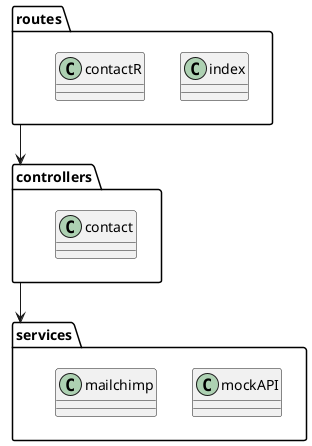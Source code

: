 @startuml packages
package controllers <<Folder>> {
  class contact
}
package routes <<Folder>> {
  class index
  class contactR
}
package services <<Folder>> {
  class mockAPI
  class mailchimp
}
routes --> controllers
controllers --> services
@enduml